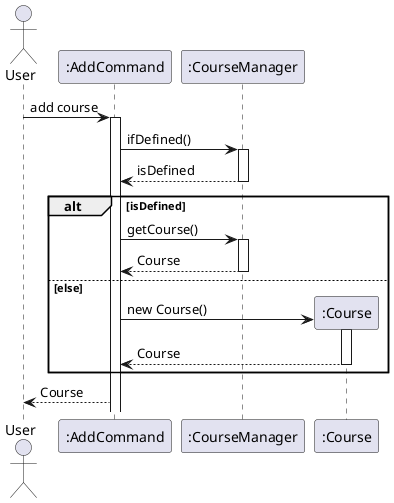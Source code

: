 @startuml
'https://plantuml.com/sequence-diagram

actor User

User -> ":AddCommand": add course
activate ":AddCommand"
":AddCommand" -> ":CourseManager": ifDefined()
activate ":CourseManager"
":CourseManager" --> ":AddCommand": isDefined
deactivate ":CourseManager"

alt isDefined

    ":AddCommand" -> ":CourseManager": getCourse()
    activate ":CourseManager"
    ":CourseManager" --> ":AddCommand": Course
    deactivate ":CourseManager"

else else

    ":AddCommand" -> ":Course" **: new Course()
    activate ":Course"
    ":Course" --> ":AddCommand": Course
    deactivate ":Course"

end

":AddCommand" --> User: Course

@enduml